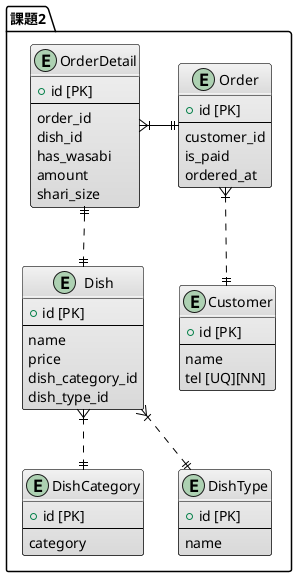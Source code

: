 @startuml


!define METAL #F2F2F2-D9D9D9

skinparam class {
    BackgroundColor METAL
    BorderColor Black
    ArrowColor Black
}

package "課題2" as problem01 {
    entity "Customer" as customer {
        + id [PK]
        --
          name 
          tel [UQ][NN]
    }

    entity "Order" as order {
        + id [PK]
        --
         customer_id 
         is_paid
         ordered_at
    }

    entity "OrderDetail" as order_detail {
        + id [PK]
        --
          order_id
          dish_id
          has_wasabi
          amount
          shari_size
    }

    entity "Dish" as dish {
        + id [PK]
        --
        name
        price
        dish_category_id
        dish_type_id
    }

    entity "DishCategory" as dish_category {
        + id [PK]
        --
        category
    }

    entity "DishType" as dish_type {
        + id [PK]
        --
        name
    }
}

order }|..|| customer
order ||-le-|{ order_detail
order_detail ||..|| dish
dish }|..||dish_category
dish }|..||dish_type

@enduml